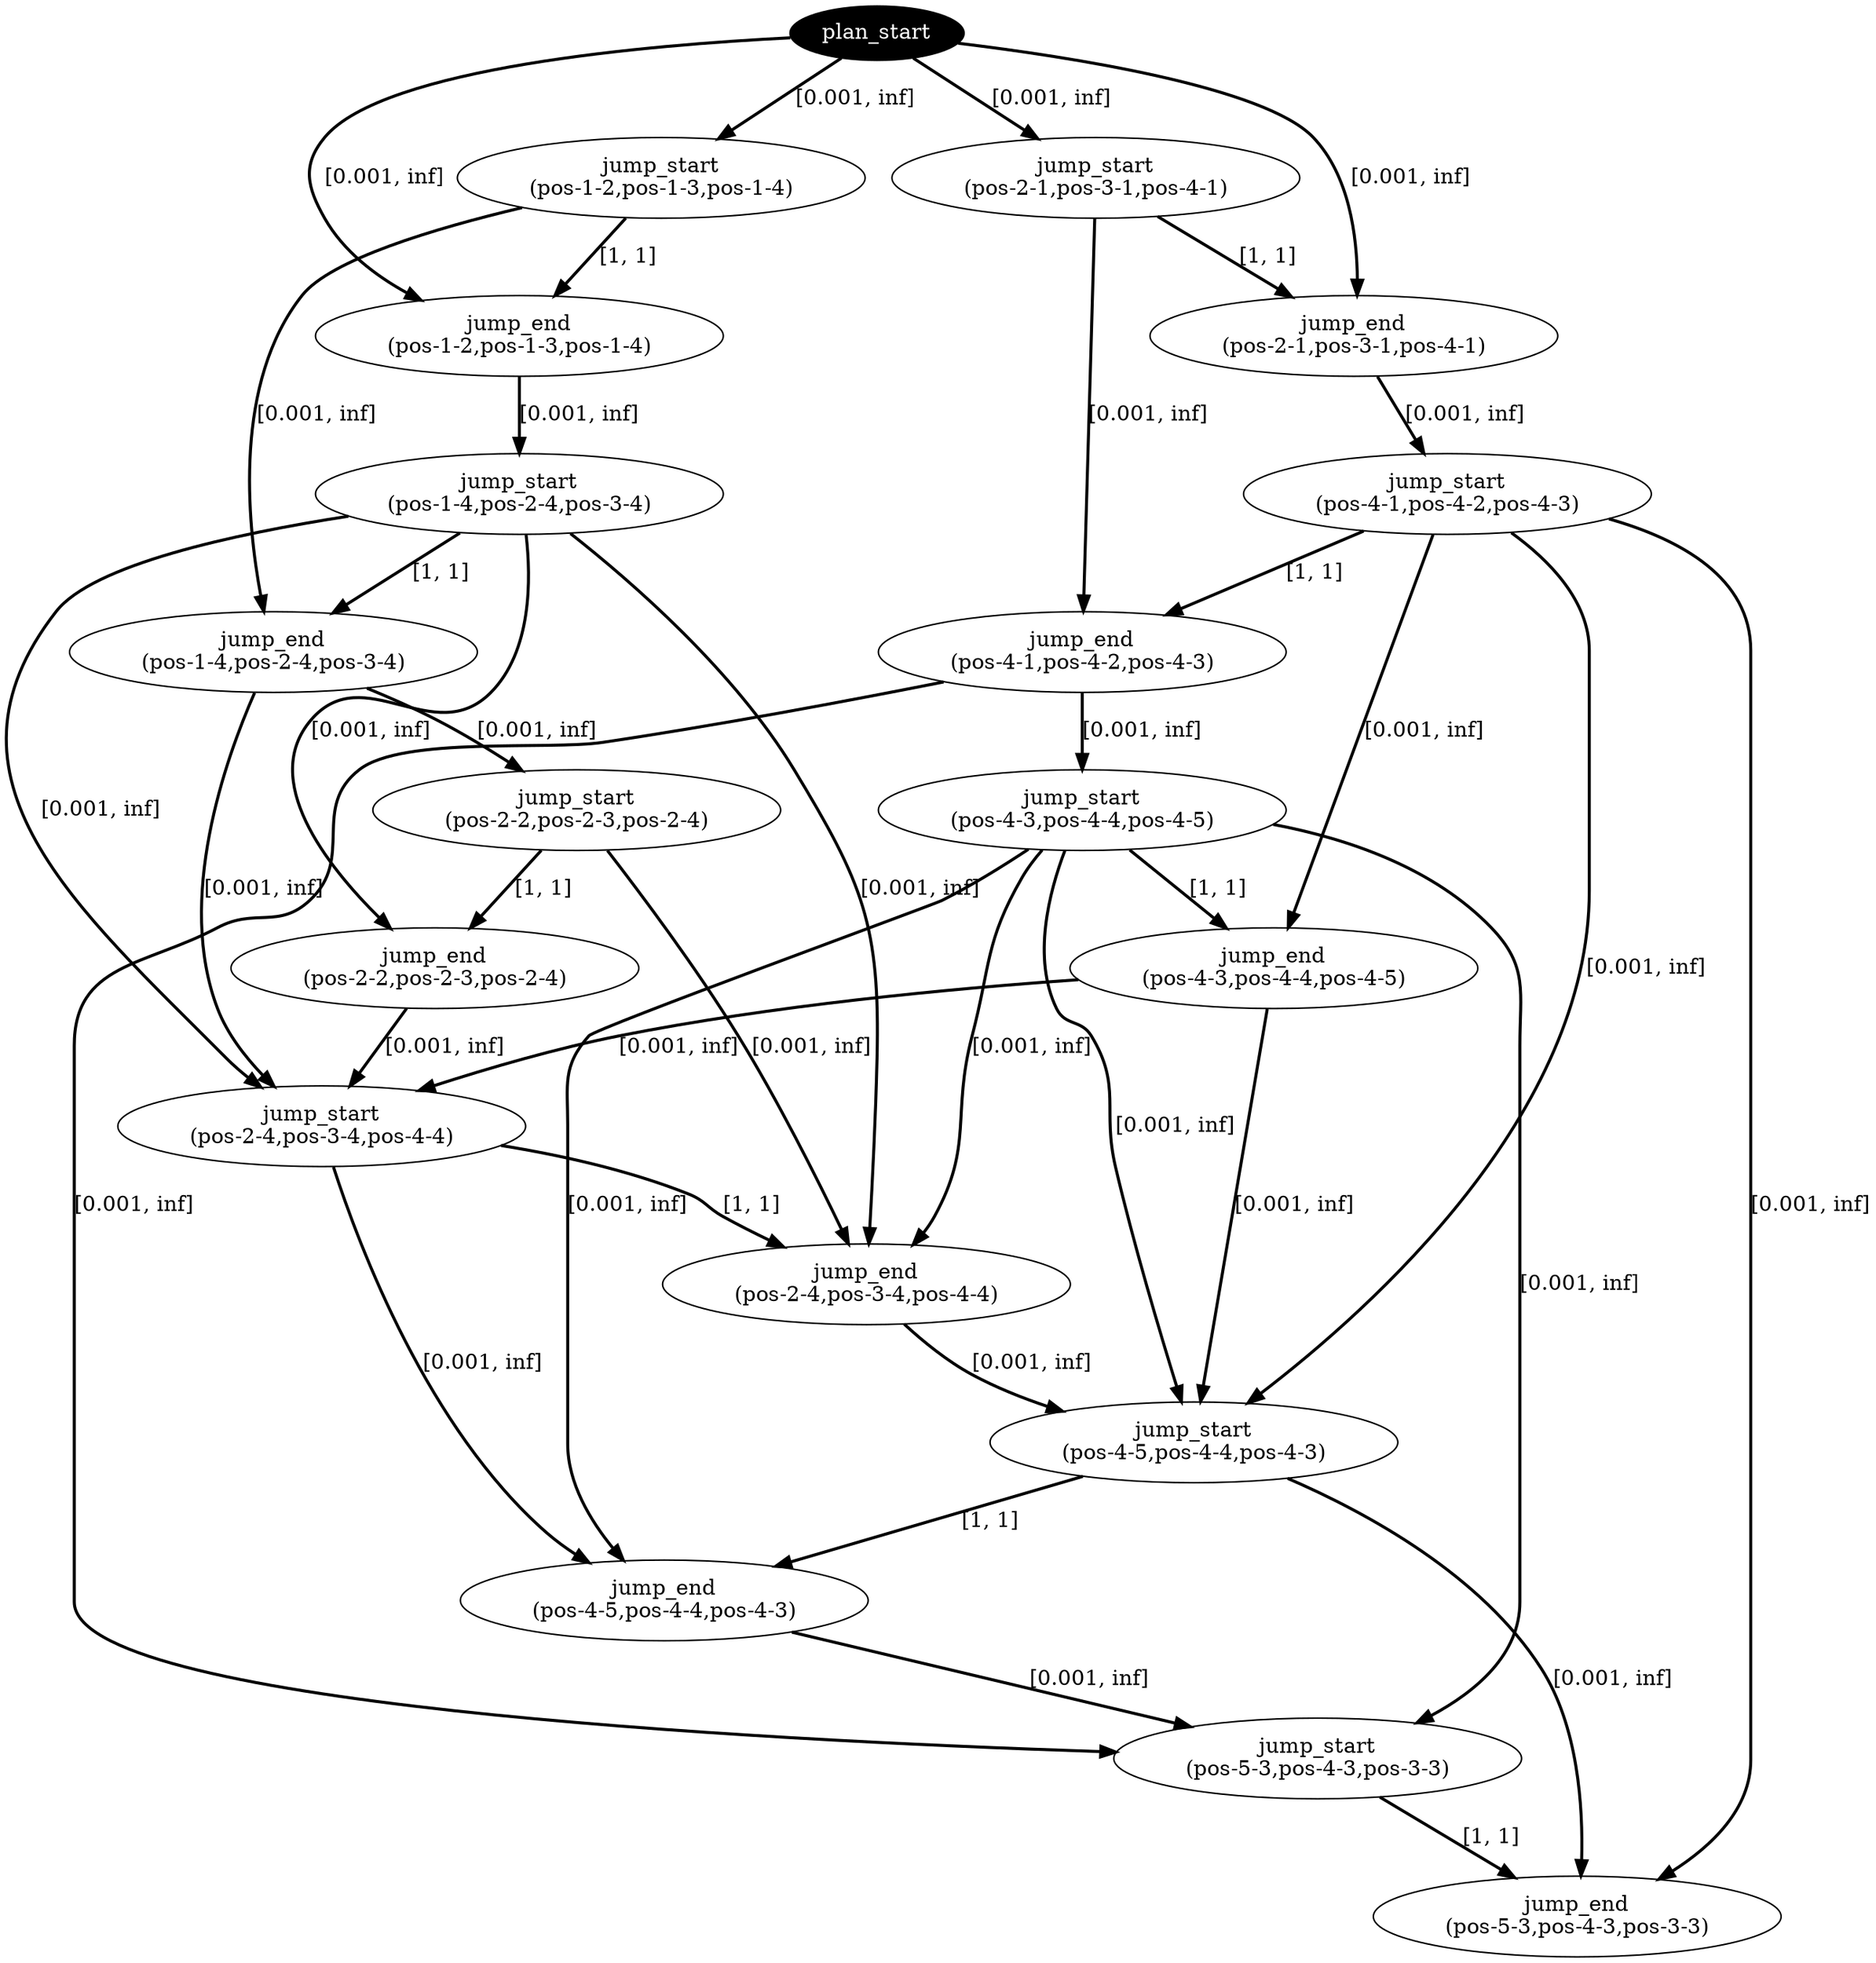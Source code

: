 digraph plan {
0[ label="plan_start",style=filled,fillcolor=black,fontcolor=white];
1[ label="jump_start
(pos-2-1,pos-3-1,pos-4-1)"];
2[ label="jump_end
(pos-2-1,pos-3-1,pos-4-1)"];
3[ label="jump_start
(pos-1-2,pos-1-3,pos-1-4)"];
4[ label="jump_end
(pos-1-2,pos-1-3,pos-1-4)"];
5[ label="jump_start
(pos-4-1,pos-4-2,pos-4-3)"];
6[ label="jump_end
(pos-4-1,pos-4-2,pos-4-3)"];
7[ label="jump_start
(pos-1-4,pos-2-4,pos-3-4)"];
8[ label="jump_end
(pos-1-4,pos-2-4,pos-3-4)"];
9[ label="jump_start
(pos-2-2,pos-2-3,pos-2-4)"];
10[ label="jump_end
(pos-2-2,pos-2-3,pos-2-4)"];
11[ label="jump_start
(pos-4-3,pos-4-4,pos-4-5)"];
12[ label="jump_end
(pos-4-3,pos-4-4,pos-4-5)"];
13[ label="jump_start
(pos-2-4,pos-3-4,pos-4-4)"];
14[ label="jump_end
(pos-2-4,pos-3-4,pos-4-4)"];
15[ label="jump_start
(pos-4-5,pos-4-4,pos-4-3)"];
16[ label="jump_end
(pos-4-5,pos-4-4,pos-4-3)"];
17[ label="jump_start
(pos-5-3,pos-4-3,pos-3-3)"];
18[ label="jump_end
(pos-5-3,pos-4-3,pos-3-3)"];
"0" -> "1" [ label="[0.001, inf]" , penwidth=2, color="black"]
"0" -> "3" [ label="[0.001, inf]" , penwidth=2, color="black"]
"1" -> "2" [ label="[1, 1]" , penwidth=2, color="black"]
"0" -> "2" [ label="[0.001, inf]" , penwidth=2, color="black"]
"3" -> "4" [ label="[1, 1]" , penwidth=2, color="black"]
"0" -> "4" [ label="[0.001, inf]" , penwidth=2, color="black"]
"2" -> "5" [ label="[0.001, inf]" , penwidth=2, color="black"]
"4" -> "7" [ label="[0.001, inf]" , penwidth=2, color="black"]
"5" -> "6" [ label="[1, 1]" , penwidth=2, color="black"]
"1" -> "6" [ label="[0.001, inf]" , penwidth=2, color="black"]
"7" -> "8" [ label="[1, 1]" , penwidth=2, color="black"]
"3" -> "8" [ label="[0.001, inf]" , penwidth=2, color="black"]
"8" -> "9" [ label="[0.001, inf]" , penwidth=2, color="black"]
"6" -> "11" [ label="[0.001, inf]" , penwidth=2, color="black"]
"9" -> "10" [ label="[1, 1]" , penwidth=2, color="black"]
"7" -> "10" [ label="[0.001, inf]" , penwidth=2, color="black"]
"11" -> "12" [ label="[1, 1]" , penwidth=2, color="black"]
"5" -> "12" [ label="[0.001, inf]" , penwidth=2, color="black"]
"10" -> "13" [ label="[0.001, inf]" , penwidth=2, color="black"]
"8" -> "13" [ label="[0.001, inf]" , penwidth=2, color="black"]
"12" -> "13" [ label="[0.001, inf]" , penwidth=2, color="black"]
"7" -> "13" [ label="[0.001, inf]" , penwidth=2, color="black"]
"13" -> "14" [ label="[1, 1]" , penwidth=2, color="black"]
"11" -> "14" [ label="[0.001, inf]" , penwidth=2, color="black"]
"9" -> "14" [ label="[0.001, inf]" , penwidth=2, color="black"]
"7" -> "14" [ label="[0.001, inf]" , penwidth=2, color="black"]
"12" -> "15" [ label="[0.001, inf]" , penwidth=2, color="black"]
"14" -> "15" [ label="[0.001, inf]" , penwidth=2, color="black"]
"11" -> "15" [ label="[0.001, inf]" , penwidth=2, color="black"]
"5" -> "15" [ label="[0.001, inf]" , penwidth=2, color="black"]
"15" -> "16" [ label="[1, 1]" , penwidth=2, color="black"]
"13" -> "16" [ label="[0.001, inf]" , penwidth=2, color="black"]
"11" -> "16" [ label="[0.001, inf]" , penwidth=2, color="black"]
"16" -> "17" [ label="[0.001, inf]" , penwidth=2, color="black"]
"11" -> "17" [ label="[0.001, inf]" , penwidth=2, color="black"]
"6" -> "17" [ label="[0.001, inf]" , penwidth=2, color="black"]
"17" -> "18" [ label="[1, 1]" , penwidth=2, color="black"]
"15" -> "18" [ label="[0.001, inf]" , penwidth=2, color="black"]
"5" -> "18" [ label="[0.001, inf]" , penwidth=2, color="black"]
}

